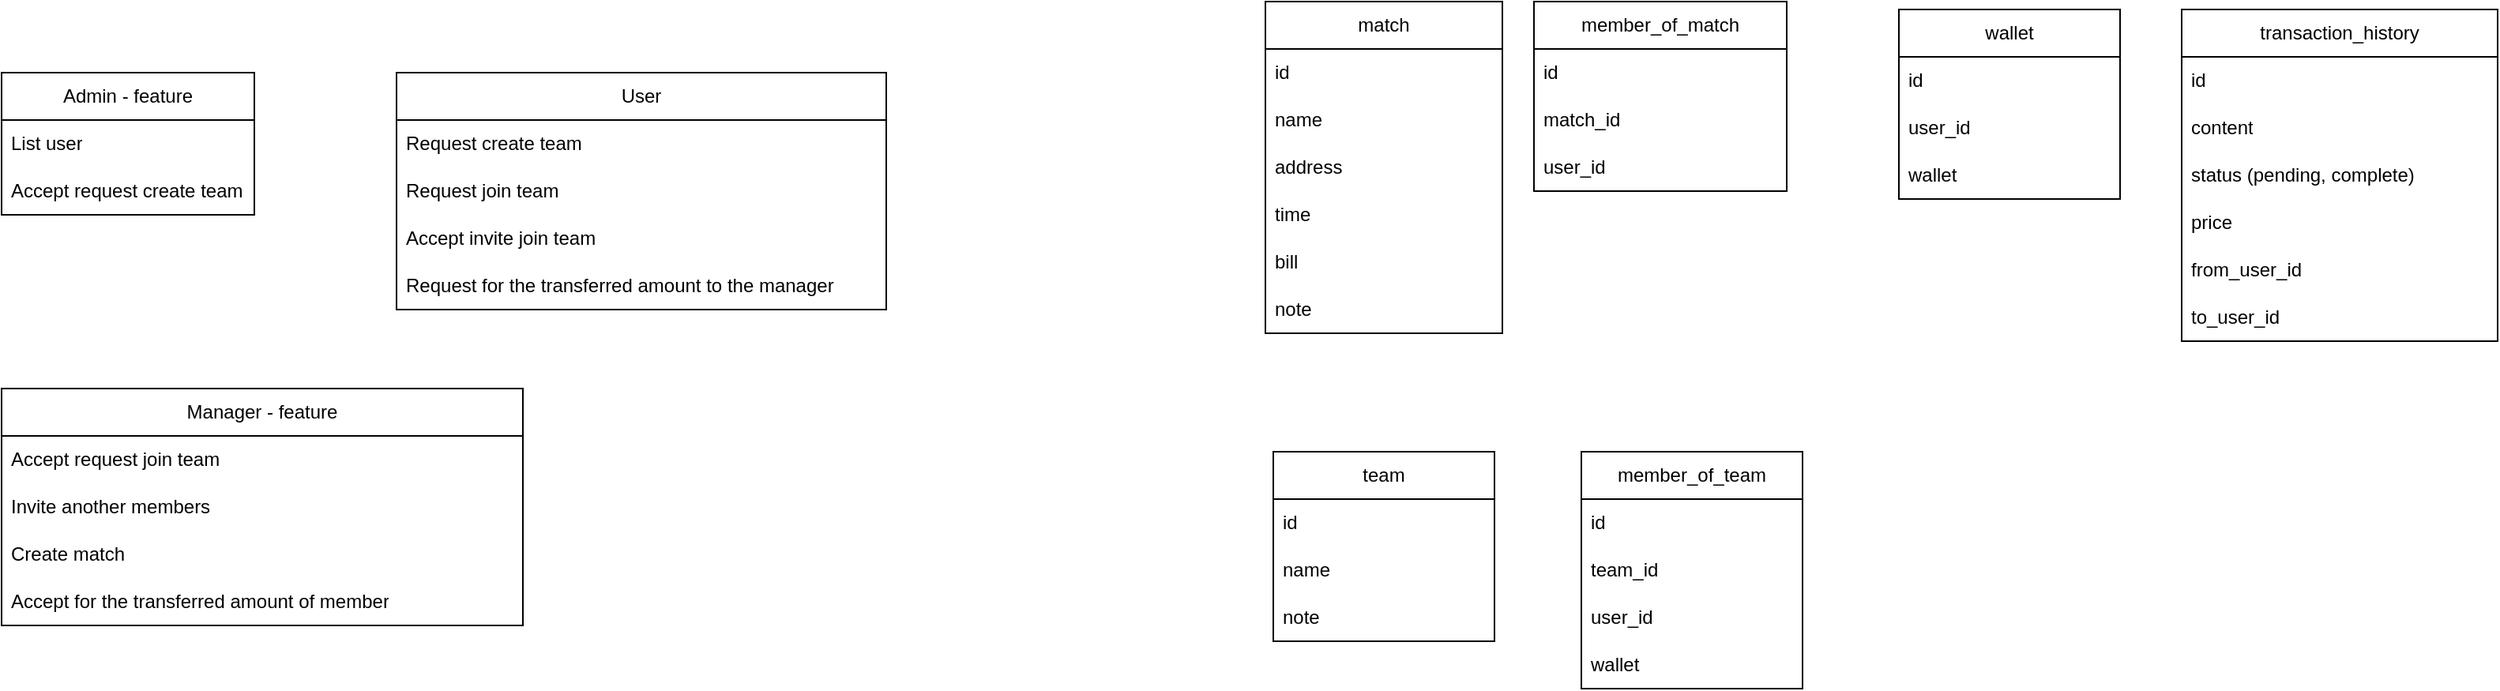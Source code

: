 <mxfile version="24.0.4" type="github">
  <diagram name="Trang-1" id="ffCK1Uq3_Ka6emaNxJA1">
    <mxGraphModel dx="1195" dy="615" grid="1" gridSize="10" guides="1" tooltips="1" connect="1" arrows="1" fold="1" page="1" pageScale="1" pageWidth="827" pageHeight="1169" math="0" shadow="0">
      <root>
        <mxCell id="0" />
        <mxCell id="1" parent="0" />
        <mxCell id="sHsKUzlsQ1MAUkm-u-9i-4" value="Admin - feature" style="swimlane;fontStyle=0;childLayout=stackLayout;horizontal=1;startSize=30;horizontalStack=0;resizeParent=1;resizeParentMax=0;resizeLast=0;collapsible=1;marginBottom=0;whiteSpace=wrap;html=1;" vertex="1" parent="1">
          <mxGeometry x="40" y="80" width="160" height="90" as="geometry" />
        </mxCell>
        <mxCell id="sHsKUzlsQ1MAUkm-u-9i-5" value="List user" style="text;strokeColor=none;fillColor=none;align=left;verticalAlign=middle;spacingLeft=4;spacingRight=4;overflow=hidden;points=[[0,0.5],[1,0.5]];portConstraint=eastwest;rotatable=0;whiteSpace=wrap;html=1;" vertex="1" parent="sHsKUzlsQ1MAUkm-u-9i-4">
          <mxGeometry y="30" width="160" height="30" as="geometry" />
        </mxCell>
        <mxCell id="sHsKUzlsQ1MAUkm-u-9i-6" value="Accept request create team" style="text;strokeColor=none;fillColor=none;align=left;verticalAlign=middle;spacingLeft=4;spacingRight=4;overflow=hidden;points=[[0,0.5],[1,0.5]];portConstraint=eastwest;rotatable=0;whiteSpace=wrap;html=1;" vertex="1" parent="sHsKUzlsQ1MAUkm-u-9i-4">
          <mxGeometry y="60" width="160" height="30" as="geometry" />
        </mxCell>
        <mxCell id="sHsKUzlsQ1MAUkm-u-9i-8" value="Manager - feature" style="swimlane;fontStyle=0;childLayout=stackLayout;horizontal=1;startSize=30;horizontalStack=0;resizeParent=1;resizeParentMax=0;resizeLast=0;collapsible=1;marginBottom=0;whiteSpace=wrap;html=1;" vertex="1" parent="1">
          <mxGeometry x="40" y="280" width="330" height="150" as="geometry" />
        </mxCell>
        <mxCell id="sHsKUzlsQ1MAUkm-u-9i-9" value="Accept request join team" style="text;strokeColor=none;fillColor=none;align=left;verticalAlign=middle;spacingLeft=4;spacingRight=4;overflow=hidden;points=[[0,0.5],[1,0.5]];portConstraint=eastwest;rotatable=0;whiteSpace=wrap;html=1;" vertex="1" parent="sHsKUzlsQ1MAUkm-u-9i-8">
          <mxGeometry y="30" width="330" height="30" as="geometry" />
        </mxCell>
        <mxCell id="sHsKUzlsQ1MAUkm-u-9i-10" value="Invite another members" style="text;strokeColor=none;fillColor=none;align=left;verticalAlign=middle;spacingLeft=4;spacingRight=4;overflow=hidden;points=[[0,0.5],[1,0.5]];portConstraint=eastwest;rotatable=0;whiteSpace=wrap;html=1;" vertex="1" parent="sHsKUzlsQ1MAUkm-u-9i-8">
          <mxGeometry y="60" width="330" height="30" as="geometry" />
        </mxCell>
        <mxCell id="sHsKUzlsQ1MAUkm-u-9i-11" value="Create match" style="text;strokeColor=none;fillColor=none;align=left;verticalAlign=middle;spacingLeft=4;spacingRight=4;overflow=hidden;points=[[0,0.5],[1,0.5]];portConstraint=eastwest;rotatable=0;whiteSpace=wrap;html=1;" vertex="1" parent="sHsKUzlsQ1MAUkm-u-9i-8">
          <mxGeometry y="90" width="330" height="30" as="geometry" />
        </mxCell>
        <mxCell id="sHsKUzlsQ1MAUkm-u-9i-44" value="Accept for the transferred amount&amp;nbsp;of member" style="text;strokeColor=none;fillColor=none;align=left;verticalAlign=middle;spacingLeft=4;spacingRight=4;overflow=hidden;points=[[0,0.5],[1,0.5]];portConstraint=eastwest;rotatable=0;whiteSpace=wrap;html=1;" vertex="1" parent="sHsKUzlsQ1MAUkm-u-9i-8">
          <mxGeometry y="120" width="330" height="30" as="geometry" />
        </mxCell>
        <mxCell id="sHsKUzlsQ1MAUkm-u-9i-13" value="User" style="swimlane;fontStyle=0;childLayout=stackLayout;horizontal=1;startSize=30;horizontalStack=0;resizeParent=1;resizeParentMax=0;resizeLast=0;collapsible=1;marginBottom=0;whiteSpace=wrap;html=1;" vertex="1" parent="1">
          <mxGeometry x="290" y="80" width="310" height="150" as="geometry" />
        </mxCell>
        <mxCell id="sHsKUzlsQ1MAUkm-u-9i-14" value="Request create team" style="text;strokeColor=none;fillColor=none;align=left;verticalAlign=middle;spacingLeft=4;spacingRight=4;overflow=hidden;points=[[0,0.5],[1,0.5]];portConstraint=eastwest;rotatable=0;whiteSpace=wrap;html=1;" vertex="1" parent="sHsKUzlsQ1MAUkm-u-9i-13">
          <mxGeometry y="30" width="310" height="30" as="geometry" />
        </mxCell>
        <mxCell id="sHsKUzlsQ1MAUkm-u-9i-15" value="Request join team" style="text;strokeColor=none;fillColor=none;align=left;verticalAlign=middle;spacingLeft=4;spacingRight=4;overflow=hidden;points=[[0,0.5],[1,0.5]];portConstraint=eastwest;rotatable=0;whiteSpace=wrap;html=1;" vertex="1" parent="sHsKUzlsQ1MAUkm-u-9i-13">
          <mxGeometry y="60" width="310" height="30" as="geometry" />
        </mxCell>
        <mxCell id="sHsKUzlsQ1MAUkm-u-9i-16" value="Accept invite join team" style="text;strokeColor=none;fillColor=none;align=left;verticalAlign=middle;spacingLeft=4;spacingRight=4;overflow=hidden;points=[[0,0.5],[1,0.5]];portConstraint=eastwest;rotatable=0;whiteSpace=wrap;html=1;" vertex="1" parent="sHsKUzlsQ1MAUkm-u-9i-13">
          <mxGeometry y="90" width="310" height="30" as="geometry" />
        </mxCell>
        <mxCell id="sHsKUzlsQ1MAUkm-u-9i-43" value="Request for the transferred amount to the manager" style="text;strokeColor=none;fillColor=none;align=left;verticalAlign=middle;spacingLeft=4;spacingRight=4;overflow=hidden;points=[[0,0.5],[1,0.5]];portConstraint=eastwest;rotatable=0;whiteSpace=wrap;html=1;" vertex="1" parent="sHsKUzlsQ1MAUkm-u-9i-13">
          <mxGeometry y="120" width="310" height="30" as="geometry" />
        </mxCell>
        <mxCell id="sHsKUzlsQ1MAUkm-u-9i-21" value="match" style="swimlane;fontStyle=0;childLayout=stackLayout;horizontal=1;startSize=30;horizontalStack=0;resizeParent=1;resizeParentMax=0;resizeLast=0;collapsible=1;marginBottom=0;whiteSpace=wrap;html=1;" vertex="1" parent="1">
          <mxGeometry x="840" y="35" width="150" height="210" as="geometry" />
        </mxCell>
        <mxCell id="sHsKUzlsQ1MAUkm-u-9i-22" value="id" style="text;strokeColor=none;fillColor=none;align=left;verticalAlign=middle;spacingLeft=4;spacingRight=4;overflow=hidden;points=[[0,0.5],[1,0.5]];portConstraint=eastwest;rotatable=0;whiteSpace=wrap;html=1;" vertex="1" parent="sHsKUzlsQ1MAUkm-u-9i-21">
          <mxGeometry y="30" width="150" height="30" as="geometry" />
        </mxCell>
        <mxCell id="sHsKUzlsQ1MAUkm-u-9i-23" value="name" style="text;strokeColor=none;fillColor=none;align=left;verticalAlign=middle;spacingLeft=4;spacingRight=4;overflow=hidden;points=[[0,0.5],[1,0.5]];portConstraint=eastwest;rotatable=0;whiteSpace=wrap;html=1;" vertex="1" parent="sHsKUzlsQ1MAUkm-u-9i-21">
          <mxGeometry y="60" width="150" height="30" as="geometry" />
        </mxCell>
        <mxCell id="sHsKUzlsQ1MAUkm-u-9i-24" value="address" style="text;strokeColor=none;fillColor=none;align=left;verticalAlign=middle;spacingLeft=4;spacingRight=4;overflow=hidden;points=[[0,0.5],[1,0.5]];portConstraint=eastwest;rotatable=0;whiteSpace=wrap;html=1;" vertex="1" parent="sHsKUzlsQ1MAUkm-u-9i-21">
          <mxGeometry y="90" width="150" height="30" as="geometry" />
        </mxCell>
        <mxCell id="sHsKUzlsQ1MAUkm-u-9i-29" value="time" style="text;strokeColor=none;fillColor=none;align=left;verticalAlign=middle;spacingLeft=4;spacingRight=4;overflow=hidden;points=[[0,0.5],[1,0.5]];portConstraint=eastwest;rotatable=0;whiteSpace=wrap;html=1;" vertex="1" parent="sHsKUzlsQ1MAUkm-u-9i-21">
          <mxGeometry y="120" width="150" height="30" as="geometry" />
        </mxCell>
        <mxCell id="sHsKUzlsQ1MAUkm-u-9i-27" value="bill" style="text;strokeColor=none;fillColor=none;align=left;verticalAlign=middle;spacingLeft=4;spacingRight=4;overflow=hidden;points=[[0,0.5],[1,0.5]];portConstraint=eastwest;rotatable=0;whiteSpace=wrap;html=1;" vertex="1" parent="sHsKUzlsQ1MAUkm-u-9i-21">
          <mxGeometry y="150" width="150" height="30" as="geometry" />
        </mxCell>
        <mxCell id="sHsKUzlsQ1MAUkm-u-9i-28" value="note" style="text;strokeColor=none;fillColor=none;align=left;verticalAlign=middle;spacingLeft=4;spacingRight=4;overflow=hidden;points=[[0,0.5],[1,0.5]];portConstraint=eastwest;rotatable=0;whiteSpace=wrap;html=1;" vertex="1" parent="sHsKUzlsQ1MAUkm-u-9i-21">
          <mxGeometry y="180" width="150" height="30" as="geometry" />
        </mxCell>
        <mxCell id="sHsKUzlsQ1MAUkm-u-9i-31" value="member_of_match" style="swimlane;fontStyle=0;childLayout=stackLayout;horizontal=1;startSize=30;horizontalStack=0;resizeParent=1;resizeParentMax=0;resizeLast=0;collapsible=1;marginBottom=0;whiteSpace=wrap;html=1;" vertex="1" parent="1">
          <mxGeometry x="1010" y="35" width="160" height="120" as="geometry" />
        </mxCell>
        <mxCell id="sHsKUzlsQ1MAUkm-u-9i-32" value="id" style="text;strokeColor=none;fillColor=none;align=left;verticalAlign=middle;spacingLeft=4;spacingRight=4;overflow=hidden;points=[[0,0.5],[1,0.5]];portConstraint=eastwest;rotatable=0;whiteSpace=wrap;html=1;" vertex="1" parent="sHsKUzlsQ1MAUkm-u-9i-31">
          <mxGeometry y="30" width="160" height="30" as="geometry" />
        </mxCell>
        <mxCell id="sHsKUzlsQ1MAUkm-u-9i-33" value="match_id" style="text;strokeColor=none;fillColor=none;align=left;verticalAlign=middle;spacingLeft=4;spacingRight=4;overflow=hidden;points=[[0,0.5],[1,0.5]];portConstraint=eastwest;rotatable=0;whiteSpace=wrap;html=1;" vertex="1" parent="sHsKUzlsQ1MAUkm-u-9i-31">
          <mxGeometry y="60" width="160" height="30" as="geometry" />
        </mxCell>
        <mxCell id="sHsKUzlsQ1MAUkm-u-9i-34" value="user_id" style="text;strokeColor=none;fillColor=none;align=left;verticalAlign=middle;spacingLeft=4;spacingRight=4;overflow=hidden;points=[[0,0.5],[1,0.5]];portConstraint=eastwest;rotatable=0;whiteSpace=wrap;html=1;" vertex="1" parent="sHsKUzlsQ1MAUkm-u-9i-31">
          <mxGeometry y="90" width="160" height="30" as="geometry" />
        </mxCell>
        <mxCell id="sHsKUzlsQ1MAUkm-u-9i-35" value="team" style="swimlane;fontStyle=0;childLayout=stackLayout;horizontal=1;startSize=30;horizontalStack=0;resizeParent=1;resizeParentMax=0;resizeLast=0;collapsible=1;marginBottom=0;whiteSpace=wrap;html=1;" vertex="1" parent="1">
          <mxGeometry x="845" y="320" width="140" height="120" as="geometry" />
        </mxCell>
        <mxCell id="sHsKUzlsQ1MAUkm-u-9i-36" value="id" style="text;strokeColor=none;fillColor=none;align=left;verticalAlign=middle;spacingLeft=4;spacingRight=4;overflow=hidden;points=[[0,0.5],[1,0.5]];portConstraint=eastwest;rotatable=0;whiteSpace=wrap;html=1;" vertex="1" parent="sHsKUzlsQ1MAUkm-u-9i-35">
          <mxGeometry y="30" width="140" height="30" as="geometry" />
        </mxCell>
        <mxCell id="sHsKUzlsQ1MAUkm-u-9i-37" value="name" style="text;strokeColor=none;fillColor=none;align=left;verticalAlign=middle;spacingLeft=4;spacingRight=4;overflow=hidden;points=[[0,0.5],[1,0.5]];portConstraint=eastwest;rotatable=0;whiteSpace=wrap;html=1;" vertex="1" parent="sHsKUzlsQ1MAUkm-u-9i-35">
          <mxGeometry y="60" width="140" height="30" as="geometry" />
        </mxCell>
        <mxCell id="sHsKUzlsQ1MAUkm-u-9i-38" value="note" style="text;strokeColor=none;fillColor=none;align=left;verticalAlign=middle;spacingLeft=4;spacingRight=4;overflow=hidden;points=[[0,0.5],[1,0.5]];portConstraint=eastwest;rotatable=0;whiteSpace=wrap;html=1;" vertex="1" parent="sHsKUzlsQ1MAUkm-u-9i-35">
          <mxGeometry y="90" width="140" height="30" as="geometry" />
        </mxCell>
        <mxCell id="sHsKUzlsQ1MAUkm-u-9i-39" value="member_of_team" style="swimlane;fontStyle=0;childLayout=stackLayout;horizontal=1;startSize=30;horizontalStack=0;resizeParent=1;resizeParentMax=0;resizeLast=0;collapsible=1;marginBottom=0;whiteSpace=wrap;html=1;" vertex="1" parent="1">
          <mxGeometry x="1040" y="320" width="140" height="150" as="geometry" />
        </mxCell>
        <mxCell id="sHsKUzlsQ1MAUkm-u-9i-40" value="id" style="text;strokeColor=none;fillColor=none;align=left;verticalAlign=middle;spacingLeft=4;spacingRight=4;overflow=hidden;points=[[0,0.5],[1,0.5]];portConstraint=eastwest;rotatable=0;whiteSpace=wrap;html=1;" vertex="1" parent="sHsKUzlsQ1MAUkm-u-9i-39">
          <mxGeometry y="30" width="140" height="30" as="geometry" />
        </mxCell>
        <mxCell id="sHsKUzlsQ1MAUkm-u-9i-41" value="team_id" style="text;strokeColor=none;fillColor=none;align=left;verticalAlign=middle;spacingLeft=4;spacingRight=4;overflow=hidden;points=[[0,0.5],[1,0.5]];portConstraint=eastwest;rotatable=0;whiteSpace=wrap;html=1;" vertex="1" parent="sHsKUzlsQ1MAUkm-u-9i-39">
          <mxGeometry y="60" width="140" height="30" as="geometry" />
        </mxCell>
        <mxCell id="sHsKUzlsQ1MAUkm-u-9i-42" value="user_id" style="text;strokeColor=none;fillColor=none;align=left;verticalAlign=middle;spacingLeft=4;spacingRight=4;overflow=hidden;points=[[0,0.5],[1,0.5]];portConstraint=eastwest;rotatable=0;whiteSpace=wrap;html=1;" vertex="1" parent="sHsKUzlsQ1MAUkm-u-9i-39">
          <mxGeometry y="90" width="140" height="30" as="geometry" />
        </mxCell>
        <mxCell id="sHsKUzlsQ1MAUkm-u-9i-45" value="wallet" style="text;strokeColor=none;fillColor=none;align=left;verticalAlign=middle;spacingLeft=4;spacingRight=4;overflow=hidden;points=[[0,0.5],[1,0.5]];portConstraint=eastwest;rotatable=0;whiteSpace=wrap;html=1;" vertex="1" parent="sHsKUzlsQ1MAUkm-u-9i-39">
          <mxGeometry y="120" width="140" height="30" as="geometry" />
        </mxCell>
        <mxCell id="sHsKUzlsQ1MAUkm-u-9i-46" value="wallet" style="swimlane;fontStyle=0;childLayout=stackLayout;horizontal=1;startSize=30;horizontalStack=0;resizeParent=1;resizeParentMax=0;resizeLast=0;collapsible=1;marginBottom=0;whiteSpace=wrap;html=1;" vertex="1" parent="1">
          <mxGeometry x="1241" y="40" width="140" height="120" as="geometry" />
        </mxCell>
        <mxCell id="sHsKUzlsQ1MAUkm-u-9i-47" value="id" style="text;strokeColor=none;fillColor=none;align=left;verticalAlign=middle;spacingLeft=4;spacingRight=4;overflow=hidden;points=[[0,0.5],[1,0.5]];portConstraint=eastwest;rotatable=0;whiteSpace=wrap;html=1;" vertex="1" parent="sHsKUzlsQ1MAUkm-u-9i-46">
          <mxGeometry y="30" width="140" height="30" as="geometry" />
        </mxCell>
        <mxCell id="sHsKUzlsQ1MAUkm-u-9i-48" value="user_id" style="text;strokeColor=none;fillColor=none;align=left;verticalAlign=middle;spacingLeft=4;spacingRight=4;overflow=hidden;points=[[0,0.5],[1,0.5]];portConstraint=eastwest;rotatable=0;whiteSpace=wrap;html=1;" vertex="1" parent="sHsKUzlsQ1MAUkm-u-9i-46">
          <mxGeometry y="60" width="140" height="30" as="geometry" />
        </mxCell>
        <mxCell id="sHsKUzlsQ1MAUkm-u-9i-49" value="wallet" style="text;strokeColor=none;fillColor=none;align=left;verticalAlign=middle;spacingLeft=4;spacingRight=4;overflow=hidden;points=[[0,0.5],[1,0.5]];portConstraint=eastwest;rotatable=0;whiteSpace=wrap;html=1;" vertex="1" parent="sHsKUzlsQ1MAUkm-u-9i-46">
          <mxGeometry y="90" width="140" height="30" as="geometry" />
        </mxCell>
        <mxCell id="sHsKUzlsQ1MAUkm-u-9i-50" value="transaction_history" style="swimlane;fontStyle=0;childLayout=stackLayout;horizontal=1;startSize=30;horizontalStack=0;resizeParent=1;resizeParentMax=0;resizeLast=0;collapsible=1;marginBottom=0;whiteSpace=wrap;html=1;" vertex="1" parent="1">
          <mxGeometry x="1420" y="40" width="200" height="210" as="geometry" />
        </mxCell>
        <mxCell id="sHsKUzlsQ1MAUkm-u-9i-51" value="id" style="text;strokeColor=none;fillColor=none;align=left;verticalAlign=middle;spacingLeft=4;spacingRight=4;overflow=hidden;points=[[0,0.5],[1,0.5]];portConstraint=eastwest;rotatable=0;whiteSpace=wrap;html=1;" vertex="1" parent="sHsKUzlsQ1MAUkm-u-9i-50">
          <mxGeometry y="30" width="200" height="30" as="geometry" />
        </mxCell>
        <mxCell id="sHsKUzlsQ1MAUkm-u-9i-53" value="content" style="text;strokeColor=none;fillColor=none;align=left;verticalAlign=middle;spacingLeft=4;spacingRight=4;overflow=hidden;points=[[0,0.5],[1,0.5]];portConstraint=eastwest;rotatable=0;whiteSpace=wrap;html=1;" vertex="1" parent="sHsKUzlsQ1MAUkm-u-9i-50">
          <mxGeometry y="60" width="200" height="30" as="geometry" />
        </mxCell>
        <mxCell id="sHsKUzlsQ1MAUkm-u-9i-54" value="status (pending, complete)" style="text;strokeColor=none;fillColor=none;align=left;verticalAlign=middle;spacingLeft=4;spacingRight=4;overflow=hidden;points=[[0,0.5],[1,0.5]];portConstraint=eastwest;rotatable=0;whiteSpace=wrap;html=1;" vertex="1" parent="sHsKUzlsQ1MAUkm-u-9i-50">
          <mxGeometry y="90" width="200" height="30" as="geometry" />
        </mxCell>
        <mxCell id="sHsKUzlsQ1MAUkm-u-9i-55" value="price" style="text;strokeColor=none;fillColor=none;align=left;verticalAlign=middle;spacingLeft=4;spacingRight=4;overflow=hidden;points=[[0,0.5],[1,0.5]];portConstraint=eastwest;rotatable=0;whiteSpace=wrap;html=1;" vertex="1" parent="sHsKUzlsQ1MAUkm-u-9i-50">
          <mxGeometry y="120" width="200" height="30" as="geometry" />
        </mxCell>
        <mxCell id="sHsKUzlsQ1MAUkm-u-9i-56" value="from_user_id" style="text;strokeColor=none;fillColor=none;align=left;verticalAlign=middle;spacingLeft=4;spacingRight=4;overflow=hidden;points=[[0,0.5],[1,0.5]];portConstraint=eastwest;rotatable=0;whiteSpace=wrap;html=1;" vertex="1" parent="sHsKUzlsQ1MAUkm-u-9i-50">
          <mxGeometry y="150" width="200" height="30" as="geometry" />
        </mxCell>
        <mxCell id="sHsKUzlsQ1MAUkm-u-9i-57" value="to_user_id" style="text;strokeColor=none;fillColor=none;align=left;verticalAlign=middle;spacingLeft=4;spacingRight=4;overflow=hidden;points=[[0,0.5],[1,0.5]];portConstraint=eastwest;rotatable=0;whiteSpace=wrap;html=1;" vertex="1" parent="sHsKUzlsQ1MAUkm-u-9i-50">
          <mxGeometry y="180" width="200" height="30" as="geometry" />
        </mxCell>
      </root>
    </mxGraphModel>
  </diagram>
</mxfile>
